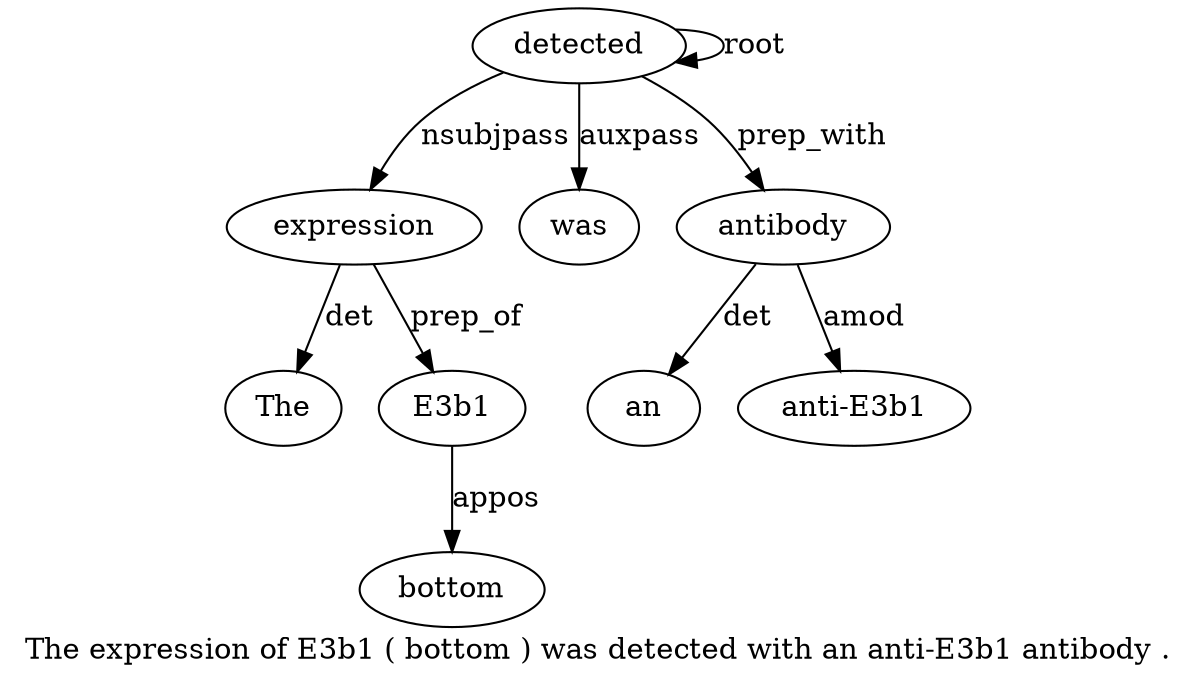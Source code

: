 digraph "The expression of E3b1 ( bottom ) was detected with an anti-E3b1 antibody ." {
label="The expression of E3b1 ( bottom ) was detected with an anti-E3b1 antibody .";
expression2 [style=filled, fillcolor=white, label=expression];
The1 [style=filled, fillcolor=white, label=The];
expression2 -> The1  [label=det];
detected9 [style=filled, fillcolor=white, label=detected];
detected9 -> expression2  [label=nsubjpass];
E3b14 [style=filled, fillcolor=white, label=E3b1];
expression2 -> E3b14  [label=prep_of];
bottom6 [style=filled, fillcolor=white, label=bottom];
E3b14 -> bottom6  [label=appos];
was8 [style=filled, fillcolor=white, label=was];
detected9 -> was8  [label=auxpass];
detected9 -> detected9  [label=root];
antibody13 [style=filled, fillcolor=white, label=antibody];
an11 [style=filled, fillcolor=white, label=an];
antibody13 -> an11  [label=det];
"anti-E3b12" [style=filled, fillcolor=white, label="anti-E3b1"];
antibody13 -> "anti-E3b12"  [label=amod];
detected9 -> antibody13  [label=prep_with];
}
